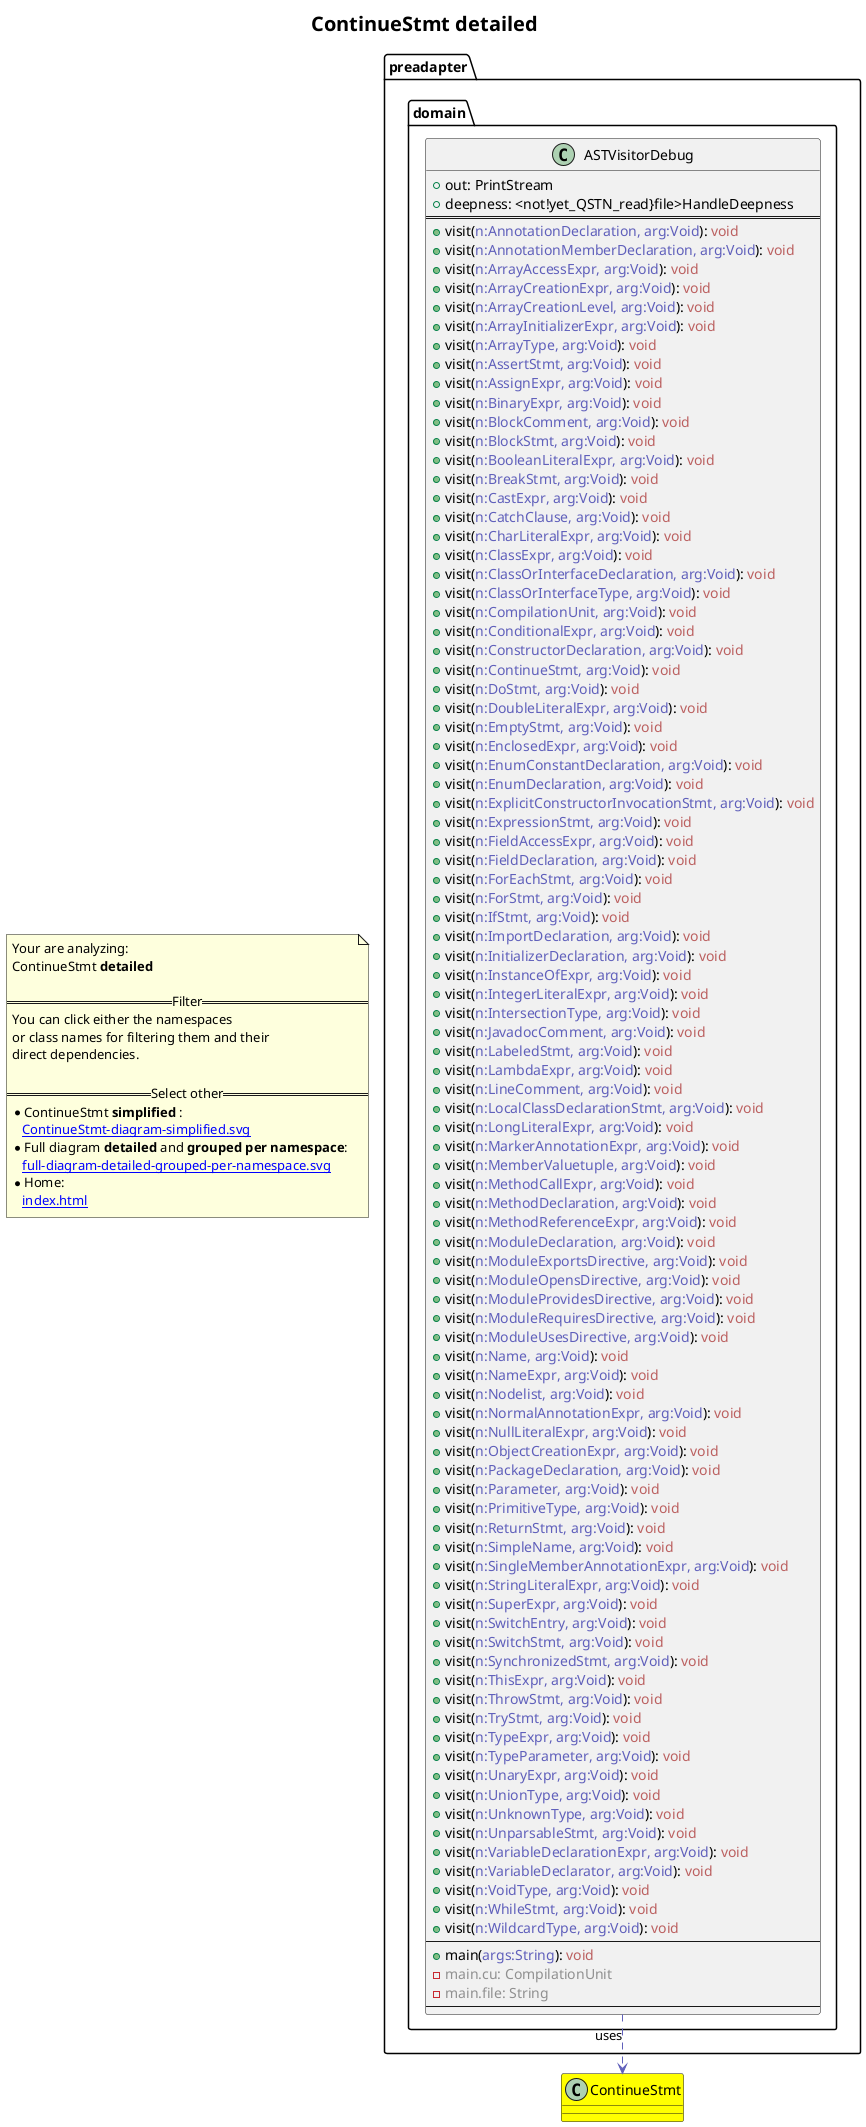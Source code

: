@startuml
skinparam linetype ortho
title <size:20>ContinueStmt **detailed** </size>
note "Your are analyzing:\nContinueStmt **detailed** \n\n==Filter==\nYou can click either the namespaces \nor class names for filtering them and their\ndirect dependencies.\n\n==Select other==\n* ContinueStmt **simplified** :\n   [[ContinueStmt-diagram-simplified.svg]]\n* Full diagram **detailed** and **grouped per namespace**:\n   [[full-diagram-detailed-grouped-per-namespace.svg]]\n* Home:\n   [[index.html]]" as FloatingNote
class ContinueStmt [[ContinueStmt-diagram-detailed.svg]] #yellow {
}
  class preadapter.domain.ASTVisitorDebug [[preadapter.domain.ASTVisitorDebug-diagram-detailed.svg]]  {
    + out: PrintStream
    + deepness: <not!yet_QSTN_read}file>HandleDeepness
==
    + visit(<font color="6060BB">n:AnnotationDeclaration, arg:Void</font>): <font color="BB6060">void</font>
    + visit(<font color="6060BB">n:AnnotationMemberDeclaration, arg:Void</font>): <font color="BB6060">void</font>
    + visit(<font color="6060BB">n:ArrayAccessExpr, arg:Void</font>): <font color="BB6060">void</font>
    + visit(<font color="6060BB">n:ArrayCreationExpr, arg:Void</font>): <font color="BB6060">void</font>
    + visit(<font color="6060BB">n:ArrayCreationLevel, arg:Void</font>): <font color="BB6060">void</font>
    + visit(<font color="6060BB">n:ArrayInitializerExpr, arg:Void</font>): <font color="BB6060">void</font>
    + visit(<font color="6060BB">n:ArrayType, arg:Void</font>): <font color="BB6060">void</font>
    + visit(<font color="6060BB">n:AssertStmt, arg:Void</font>): <font color="BB6060">void</font>
    + visit(<font color="6060BB">n:AssignExpr, arg:Void</font>): <font color="BB6060">void</font>
    + visit(<font color="6060BB">n:BinaryExpr, arg:Void</font>): <font color="BB6060">void</font>
    + visit(<font color="6060BB">n:BlockComment, arg:Void</font>): <font color="BB6060">void</font>
    + visit(<font color="6060BB">n:BlockStmt, arg:Void</font>): <font color="BB6060">void</font>
    + visit(<font color="6060BB">n:BooleanLiteralExpr, arg:Void</font>): <font color="BB6060">void</font>
    + visit(<font color="6060BB">n:BreakStmt, arg:Void</font>): <font color="BB6060">void</font>
    + visit(<font color="6060BB">n:CastExpr, arg:Void</font>): <font color="BB6060">void</font>
    + visit(<font color="6060BB">n:CatchClause, arg:Void</font>): <font color="BB6060">void</font>
    + visit(<font color="6060BB">n:CharLiteralExpr, arg:Void</font>): <font color="BB6060">void</font>
    + visit(<font color="6060BB">n:ClassExpr, arg:Void</font>): <font color="BB6060">void</font>
    + visit(<font color="6060BB">n:ClassOrInterfaceDeclaration, arg:Void</font>): <font color="BB6060">void</font>
    + visit(<font color="6060BB">n:ClassOrInterfaceType, arg:Void</font>): <font color="BB6060">void</font>
    + visit(<font color="6060BB">n:CompilationUnit, arg:Void</font>): <font color="BB6060">void</font>
    + visit(<font color="6060BB">n:ConditionalExpr, arg:Void</font>): <font color="BB6060">void</font>
    + visit(<font color="6060BB">n:ConstructorDeclaration, arg:Void</font>): <font color="BB6060">void</font>
    + visit(<font color="6060BB">n:ContinueStmt, arg:Void</font>): <font color="BB6060">void</font>
    + visit(<font color="6060BB">n:DoStmt, arg:Void</font>): <font color="BB6060">void</font>
    + visit(<font color="6060BB">n:DoubleLiteralExpr, arg:Void</font>): <font color="BB6060">void</font>
    + visit(<font color="6060BB">n:EmptyStmt, arg:Void</font>): <font color="BB6060">void</font>
    + visit(<font color="6060BB">n:EnclosedExpr, arg:Void</font>): <font color="BB6060">void</font>
    + visit(<font color="6060BB">n:EnumConstantDeclaration, arg:Void</font>): <font color="BB6060">void</font>
    + visit(<font color="6060BB">n:EnumDeclaration, arg:Void</font>): <font color="BB6060">void</font>
    + visit(<font color="6060BB">n:ExplicitConstructorInvocationStmt, arg:Void</font>): <font color="BB6060">void</font>
    + visit(<font color="6060BB">n:ExpressionStmt, arg:Void</font>): <font color="BB6060">void</font>
    + visit(<font color="6060BB">n:FieldAccessExpr, arg:Void</font>): <font color="BB6060">void</font>
    + visit(<font color="6060BB">n:FieldDeclaration, arg:Void</font>): <font color="BB6060">void</font>
    + visit(<font color="6060BB">n:ForEachStmt, arg:Void</font>): <font color="BB6060">void</font>
    + visit(<font color="6060BB">n:ForStmt, arg:Void</font>): <font color="BB6060">void</font>
    + visit(<font color="6060BB">n:IfStmt, arg:Void</font>): <font color="BB6060">void</font>
    + visit(<font color="6060BB">n:ImportDeclaration, arg:Void</font>): <font color="BB6060">void</font>
    + visit(<font color="6060BB">n:InitializerDeclaration, arg:Void</font>): <font color="BB6060">void</font>
    + visit(<font color="6060BB">n:InstanceOfExpr, arg:Void</font>): <font color="BB6060">void</font>
    + visit(<font color="6060BB">n:IntegerLiteralExpr, arg:Void</font>): <font color="BB6060">void</font>
    + visit(<font color="6060BB">n:IntersectionType, arg:Void</font>): <font color="BB6060">void</font>
    + visit(<font color="6060BB">n:JavadocComment, arg:Void</font>): <font color="BB6060">void</font>
    + visit(<font color="6060BB">n:LabeledStmt, arg:Void</font>): <font color="BB6060">void</font>
    + visit(<font color="6060BB">n:LambdaExpr, arg:Void</font>): <font color="BB6060">void</font>
    + visit(<font color="6060BB">n:LineComment, arg:Void</font>): <font color="BB6060">void</font>
    + visit(<font color="6060BB">n:LocalClassDeclarationStmt, arg:Void</font>): <font color="BB6060">void</font>
    + visit(<font color="6060BB">n:LongLiteralExpr, arg:Void</font>): <font color="BB6060">void</font>
    + visit(<font color="6060BB">n:MarkerAnnotationExpr, arg:Void</font>): <font color="BB6060">void</font>
    + visit(<font color="6060BB">n:MemberValuetuple, arg:Void</font>): <font color="BB6060">void</font>
    + visit(<font color="6060BB">n:MethodCallExpr, arg:Void</font>): <font color="BB6060">void</font>
    + visit(<font color="6060BB">n:MethodDeclaration, arg:Void</font>): <font color="BB6060">void</font>
    + visit(<font color="6060BB">n:MethodReferenceExpr, arg:Void</font>): <font color="BB6060">void</font>
    + visit(<font color="6060BB">n:ModuleDeclaration, arg:Void</font>): <font color="BB6060">void</font>
    + visit(<font color="6060BB">n:ModuleExportsDirective, arg:Void</font>): <font color="BB6060">void</font>
    + visit(<font color="6060BB">n:ModuleOpensDirective, arg:Void</font>): <font color="BB6060">void</font>
    + visit(<font color="6060BB">n:ModuleProvidesDirective, arg:Void</font>): <font color="BB6060">void</font>
    + visit(<font color="6060BB">n:ModuleRequiresDirective, arg:Void</font>): <font color="BB6060">void</font>
    + visit(<font color="6060BB">n:ModuleUsesDirective, arg:Void</font>): <font color="BB6060">void</font>
    + visit(<font color="6060BB">n:Name, arg:Void</font>): <font color="BB6060">void</font>
    + visit(<font color="6060BB">n:NameExpr, arg:Void</font>): <font color="BB6060">void</font>
    + visit(<font color="6060BB">n:Nodelist, arg:Void</font>): <font color="BB6060">void</font>
    + visit(<font color="6060BB">n:NormalAnnotationExpr, arg:Void</font>): <font color="BB6060">void</font>
    + visit(<font color="6060BB">n:NullLiteralExpr, arg:Void</font>): <font color="BB6060">void</font>
    + visit(<font color="6060BB">n:ObjectCreationExpr, arg:Void</font>): <font color="BB6060">void</font>
    + visit(<font color="6060BB">n:PackageDeclaration, arg:Void</font>): <font color="BB6060">void</font>
    + visit(<font color="6060BB">n:Parameter, arg:Void</font>): <font color="BB6060">void</font>
    + visit(<font color="6060BB">n:PrimitiveType, arg:Void</font>): <font color="BB6060">void</font>
    + visit(<font color="6060BB">n:ReturnStmt, arg:Void</font>): <font color="BB6060">void</font>
    + visit(<font color="6060BB">n:SimpleName, arg:Void</font>): <font color="BB6060">void</font>
    + visit(<font color="6060BB">n:SingleMemberAnnotationExpr, arg:Void</font>): <font color="BB6060">void</font>
    + visit(<font color="6060BB">n:StringLiteralExpr, arg:Void</font>): <font color="BB6060">void</font>
    + visit(<font color="6060BB">n:SuperExpr, arg:Void</font>): <font color="BB6060">void</font>
    + visit(<font color="6060BB">n:SwitchEntry, arg:Void</font>): <font color="BB6060">void</font>
    + visit(<font color="6060BB">n:SwitchStmt, arg:Void</font>): <font color="BB6060">void</font>
    + visit(<font color="6060BB">n:SynchronizedStmt, arg:Void</font>): <font color="BB6060">void</font>
    + visit(<font color="6060BB">n:ThisExpr, arg:Void</font>): <font color="BB6060">void</font>
    + visit(<font color="6060BB">n:ThrowStmt, arg:Void</font>): <font color="BB6060">void</font>
    + visit(<font color="6060BB">n:TryStmt, arg:Void</font>): <font color="BB6060">void</font>
    + visit(<font color="6060BB">n:TypeExpr, arg:Void</font>): <font color="BB6060">void</font>
    + visit(<font color="6060BB">n:TypeParameter, arg:Void</font>): <font color="BB6060">void</font>
    + visit(<font color="6060BB">n:UnaryExpr, arg:Void</font>): <font color="BB6060">void</font>
    + visit(<font color="6060BB">n:UnionType, arg:Void</font>): <font color="BB6060">void</font>
    + visit(<font color="6060BB">n:UnknownType, arg:Void</font>): <font color="BB6060">void</font>
    + visit(<font color="6060BB">n:UnparsableStmt, arg:Void</font>): <font color="BB6060">void</font>
    + visit(<font color="6060BB">n:VariableDeclarationExpr, arg:Void</font>): <font color="BB6060">void</font>
    + visit(<font color="6060BB">n:VariableDeclarator, arg:Void</font>): <font color="BB6060">void</font>
    + visit(<font color="6060BB">n:VoidType, arg:Void</font>): <font color="BB6060">void</font>
    + visit(<font color="6060BB">n:WhileStmt, arg:Void</font>): <font color="BB6060">void</font>
    + visit(<font color="6060BB">n:WildcardType, arg:Void</font>): <font color="BB6060">void</font>
--
    + main(<font color="6060BB">args:String</font>): <font color="BB6060">void</font>
    - <font color="909090">main.cu: CompilationUnit</font>
    - <font color="909090">main.file: String</font>
--
  }
 ' *************************************** 
 ' *************************************** 
 ' *************************************** 
' Class relations extracted from namespace:
' 
' Class relations extracted from namespace:
' preadapter.domain
preadapter.domain.ASTVisitorDebug .[#6060BB].> ContinueStmt  : uses 
@enduml